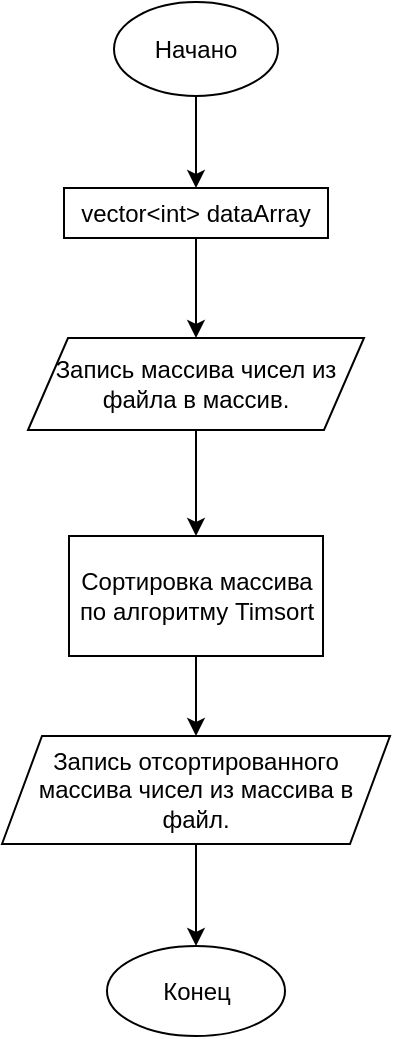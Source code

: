 <mxfile version="24.0.6" type="google">
  <diagram id="C5RBs43oDa-KdzZeNtuy" name="Page-1">
    <mxGraphModel grid="0" page="0" gridSize="10" guides="1" tooltips="1" connect="1" arrows="1" fold="1" pageScale="1" pageWidth="827" pageHeight="1169" math="0" shadow="0">
      <root>
        <mxCell id="WIyWlLk6GJQsqaUBKTNV-0" />
        <mxCell id="WIyWlLk6GJQsqaUBKTNV-1" parent="WIyWlLk6GJQsqaUBKTNV-0" />
        <mxCell id="aQAQDcoEkcecmSwPqDBX-5" style="edgeStyle=orthogonalEdgeStyle;rounded=0;orthogonalLoop=1;jettySize=auto;html=1;" edge="1" parent="WIyWlLk6GJQsqaUBKTNV-1" source="aQAQDcoEkcecmSwPqDBX-0" target="aQAQDcoEkcecmSwPqDBX-4">
          <mxGeometry relative="1" as="geometry" />
        </mxCell>
        <mxCell id="aQAQDcoEkcecmSwPqDBX-0" value="Начано" style="ellipse;whiteSpace=wrap;html=1;" vertex="1" parent="WIyWlLk6GJQsqaUBKTNV-1">
          <mxGeometry x="187" y="4" width="82" height="47" as="geometry" />
        </mxCell>
        <mxCell id="aQAQDcoEkcecmSwPqDBX-8" style="edgeStyle=orthogonalEdgeStyle;rounded=0;orthogonalLoop=1;jettySize=auto;html=1;exitX=0.5;exitY=1;exitDx=0;exitDy=0;" edge="1" parent="WIyWlLk6GJQsqaUBKTNV-1" source="aQAQDcoEkcecmSwPqDBX-2" target="aQAQDcoEkcecmSwPqDBX-7">
          <mxGeometry relative="1" as="geometry" />
        </mxCell>
        <mxCell id="aQAQDcoEkcecmSwPqDBX-2" value="&lt;span style=&quot;font-size: 12px;&quot;&gt;Запись массива чисел из файла в массив.&lt;/span&gt;" style="shape=parallelogram;perimeter=parallelogramPerimeter;whiteSpace=wrap;html=1;fixedSize=1;" vertex="1" parent="WIyWlLk6GJQsqaUBKTNV-1">
          <mxGeometry x="144" y="172" width="168" height="46" as="geometry" />
        </mxCell>
        <mxCell id="aQAQDcoEkcecmSwPqDBX-6" style="edgeStyle=orthogonalEdgeStyle;rounded=0;orthogonalLoop=1;jettySize=auto;html=1;" edge="1" parent="WIyWlLk6GJQsqaUBKTNV-1" source="aQAQDcoEkcecmSwPqDBX-4" target="aQAQDcoEkcecmSwPqDBX-2">
          <mxGeometry relative="1" as="geometry" />
        </mxCell>
        <mxCell id="aQAQDcoEkcecmSwPqDBX-4" value="&lt;span style=&quot;font-size: 12px;&quot;&gt;vector&amp;lt;int&amp;gt; dataArray&lt;/span&gt;" style="rounded=0;whiteSpace=wrap;html=1;" vertex="1" parent="WIyWlLk6GJQsqaUBKTNV-1">
          <mxGeometry x="162" y="97" width="132" height="25" as="geometry" />
        </mxCell>
        <mxCell id="aQAQDcoEkcecmSwPqDBX-10" style="edgeStyle=orthogonalEdgeStyle;rounded=0;orthogonalLoop=1;jettySize=auto;html=1;entryX=0.5;entryY=0;entryDx=0;entryDy=0;" edge="1" parent="WIyWlLk6GJQsqaUBKTNV-1" source="aQAQDcoEkcecmSwPqDBX-7" target="aQAQDcoEkcecmSwPqDBX-9">
          <mxGeometry relative="1" as="geometry" />
        </mxCell>
        <mxCell id="aQAQDcoEkcecmSwPqDBX-7" value="&lt;span style=&quot;font-size: 12px;&quot;&gt;Сортировка массива по алгоритму Timsort&lt;/span&gt;" style="rounded=0;whiteSpace=wrap;html=1;" vertex="1" parent="WIyWlLk6GJQsqaUBKTNV-1">
          <mxGeometry x="164.5" y="271" width="127" height="60" as="geometry" />
        </mxCell>
        <mxCell id="aQAQDcoEkcecmSwPqDBX-12" style="edgeStyle=orthogonalEdgeStyle;rounded=0;orthogonalLoop=1;jettySize=auto;html=1;" edge="1" parent="WIyWlLk6GJQsqaUBKTNV-1" source="aQAQDcoEkcecmSwPqDBX-9" target="aQAQDcoEkcecmSwPqDBX-11">
          <mxGeometry relative="1" as="geometry" />
        </mxCell>
        <mxCell id="aQAQDcoEkcecmSwPqDBX-9" value="&lt;span style=&quot;font-size: 12px;&quot;&gt;Запись отсортированного массива чисел из массива в файл.&lt;/span&gt;" style="shape=parallelogram;perimeter=parallelogramPerimeter;whiteSpace=wrap;html=1;fixedSize=1;" vertex="1" parent="WIyWlLk6GJQsqaUBKTNV-1">
          <mxGeometry x="131" y="371" width="194" height="54" as="geometry" />
        </mxCell>
        <mxCell id="aQAQDcoEkcecmSwPqDBX-11" value="Конец" style="ellipse;whiteSpace=wrap;html=1;" vertex="1" parent="WIyWlLk6GJQsqaUBKTNV-1">
          <mxGeometry x="183.5" y="476" width="89" height="45" as="geometry" />
        </mxCell>
      </root>
    </mxGraphModel>
  </diagram>
</mxfile>
